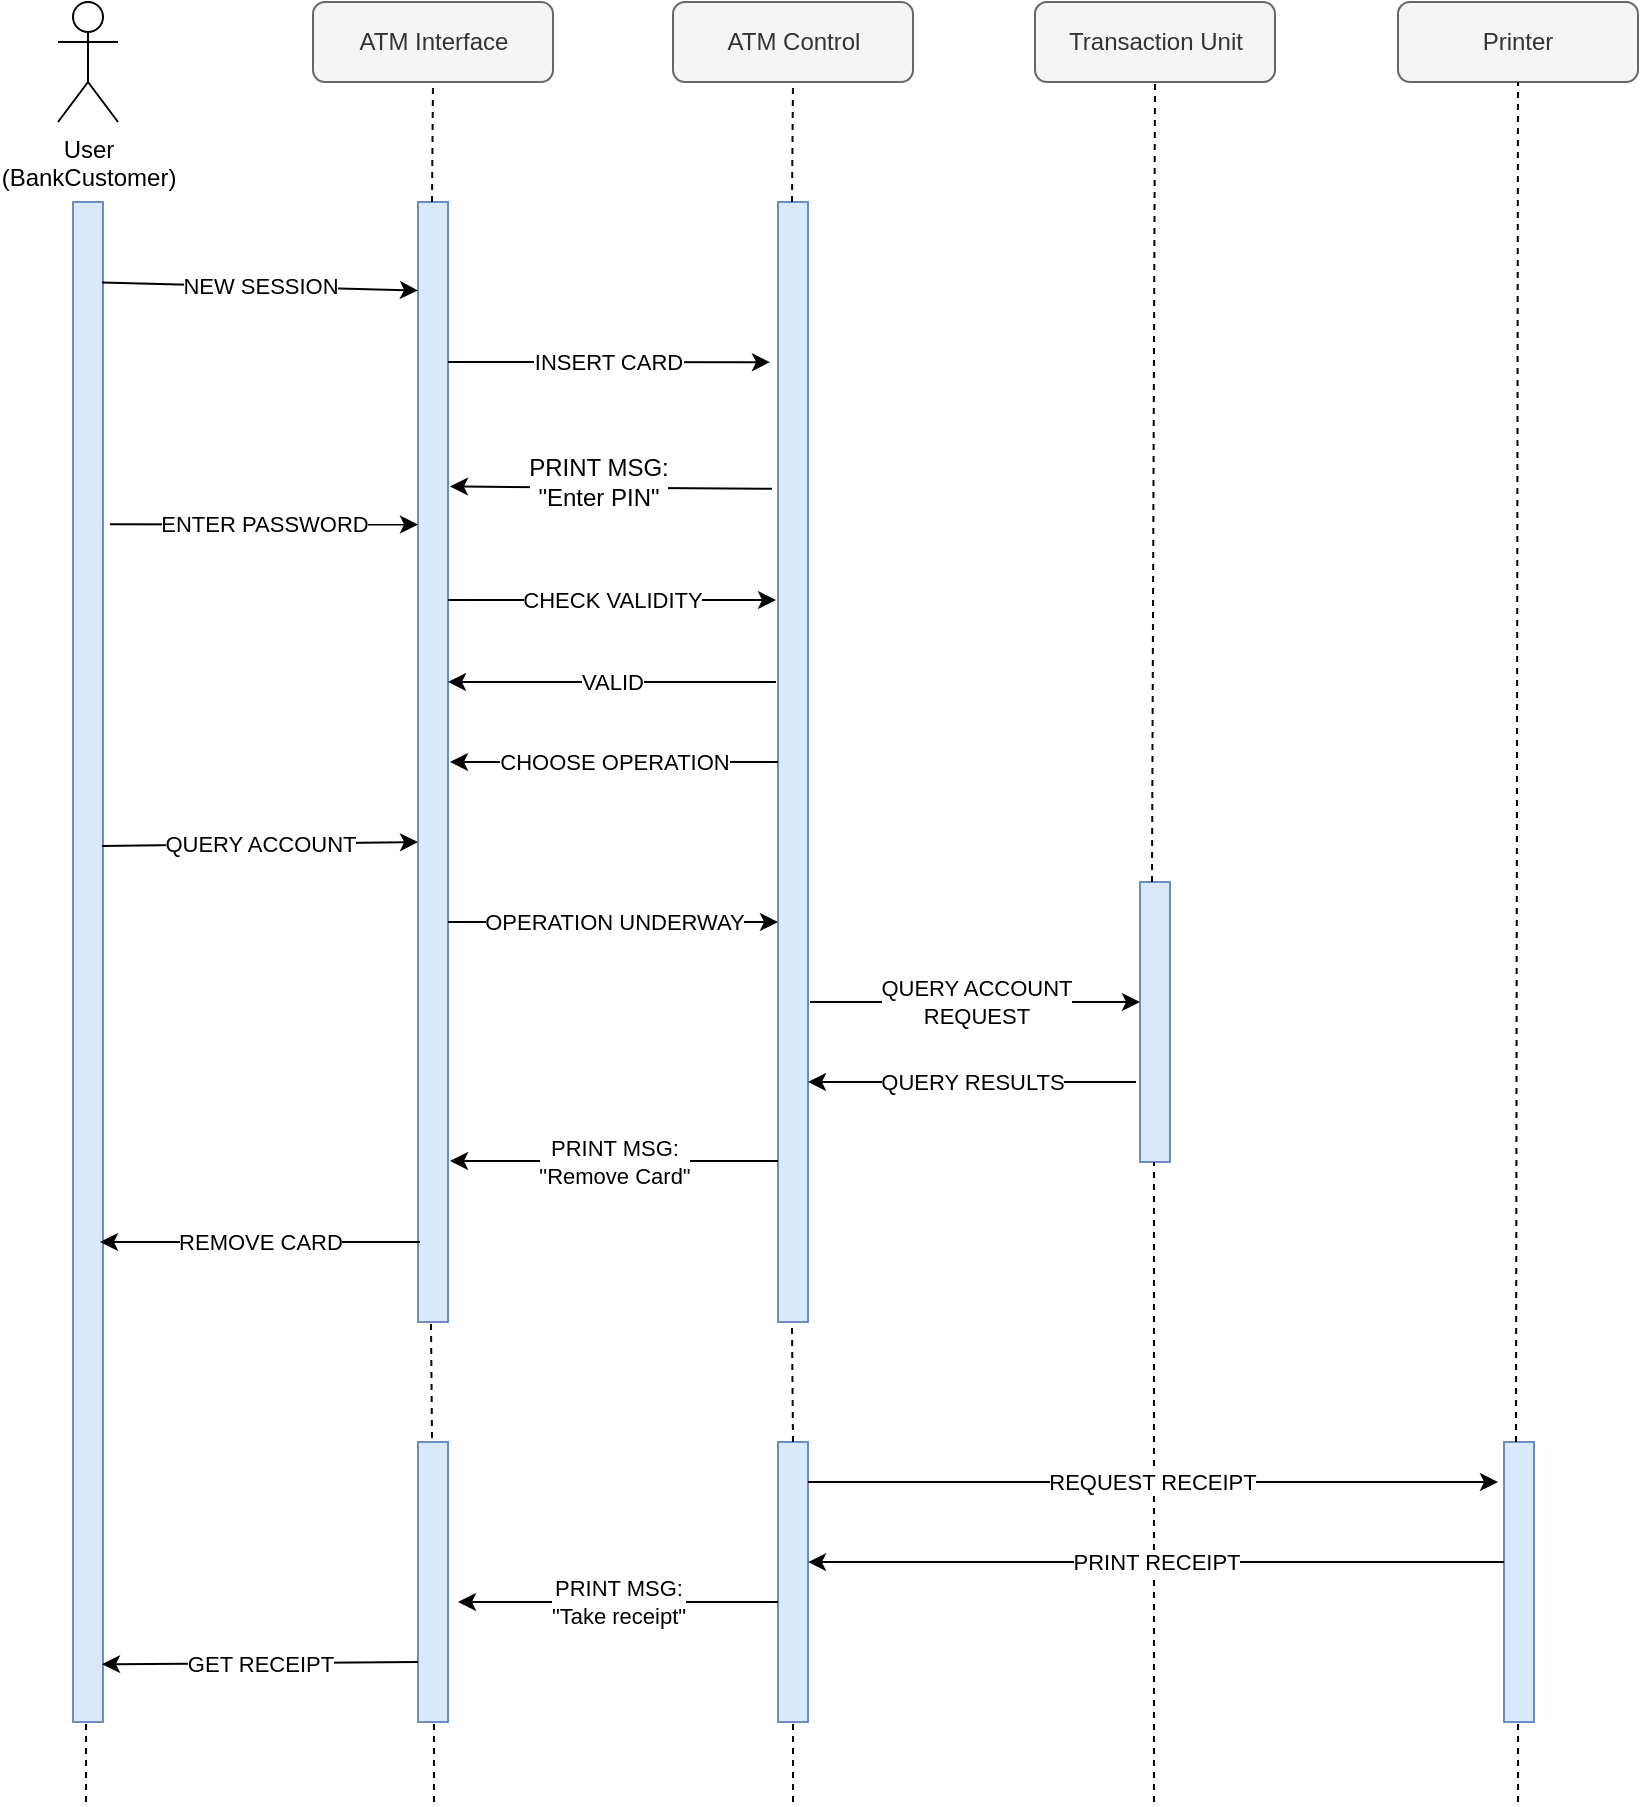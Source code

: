 <mxfile version="10.6.0" type="device"><diagram id="45qNgDA0N_kKgUjSa77Y" name="Page-1"><mxGraphModel dx="848" dy="1246" grid="1" gridSize="10" guides="1" tooltips="1" connect="1" arrows="1" fold="1" page="1" pageScale="1" pageWidth="850" pageHeight="1100" math="0" shadow="0"><root><mxCell id="0"/><mxCell id="1" parent="0"/><mxCell id="HdYXfinmDSna7vxBDvnN-1" value="User&lt;br&gt;(BankCustomer)&lt;br&gt;" style="shape=umlActor;verticalLabelPosition=bottom;labelBackgroundColor=#ffffff;verticalAlign=top;html=1;outlineConnect=0;" vertex="1" parent="1"><mxGeometry x="50" y="60" width="30" height="60" as="geometry"/></mxCell><mxCell id="HdYXfinmDSna7vxBDvnN-2" value="" style="html=1;points=[];perimeter=orthogonalPerimeter;fillColor=#dae8fc;strokeColor=#6c8ebf;" vertex="1" parent="1"><mxGeometry x="57.5" y="160" width="15" height="760" as="geometry"/></mxCell><mxCell id="HdYXfinmDSna7vxBDvnN-3" value="" style="html=1;points=[];perimeter=orthogonalPerimeter;fillColor=#dae8fc;strokeColor=#6c8ebf;" vertex="1" parent="1"><mxGeometry x="230" y="160" width="15" height="560" as="geometry"/></mxCell><mxCell id="HdYXfinmDSna7vxBDvnN-4" value="" style="html=1;points=[];perimeter=orthogonalPerimeter;fillColor=#dae8fc;strokeColor=#6c8ebf;" vertex="1" parent="1"><mxGeometry x="410" y="160" width="15" height="560" as="geometry"/></mxCell><mxCell id="HdYXfinmDSna7vxBDvnN-5" value="ATM Interface" style="rounded=1;whiteSpace=wrap;html=1;fillColor=#f5f5f5;strokeColor=#666666;fontColor=#333333;" vertex="1" parent="1"><mxGeometry x="177.5" y="60" width="120" height="40" as="geometry"/></mxCell><mxCell id="HdYXfinmDSna7vxBDvnN-6" value="ATM Control" style="rounded=1;whiteSpace=wrap;html=1;fillColor=#f5f5f5;strokeColor=#666666;fontColor=#333333;" vertex="1" parent="1"><mxGeometry x="357.5" y="60" width="120" height="40" as="geometry"/></mxCell><mxCell id="HdYXfinmDSna7vxBDvnN-7" value="Transaction Unit" style="rounded=1;whiteSpace=wrap;html=1;fillColor=#f5f5f5;strokeColor=#666666;fontColor=#333333;" vertex="1" parent="1"><mxGeometry x="538.5" y="60" width="120" height="40" as="geometry"/></mxCell><mxCell id="HdYXfinmDSna7vxBDvnN-8" value="Printer" style="rounded=1;whiteSpace=wrap;html=1;fillColor=#f5f5f5;strokeColor=#666666;fontColor=#333333;" vertex="1" parent="1"><mxGeometry x="720" y="60" width="120" height="40" as="geometry"/></mxCell><mxCell id="HdYXfinmDSna7vxBDvnN-11" value="" style="html=1;points=[];perimeter=orthogonalPerimeter;fillColor=#dae8fc;strokeColor=#6c8ebf;" vertex="1" parent="1"><mxGeometry x="230" y="780" width="15" height="140" as="geometry"/></mxCell><mxCell id="HdYXfinmDSna7vxBDvnN-12" value="" style="html=1;points=[];perimeter=orthogonalPerimeter;fillColor=#dae8fc;strokeColor=#6c8ebf;" vertex="1" parent="1"><mxGeometry x="410" y="780" width="15" height="140" as="geometry"/></mxCell><mxCell id="HdYXfinmDSna7vxBDvnN-13" value="" style="html=1;points=[];perimeter=orthogonalPerimeter;fillColor=#dae8fc;strokeColor=#6c8ebf;" vertex="1" parent="1"><mxGeometry x="591" y="500" width="15" height="140" as="geometry"/></mxCell><mxCell id="HdYXfinmDSna7vxBDvnN-15" value="" style="html=1;points=[];perimeter=orthogonalPerimeter;fillColor=#dae8fc;strokeColor=#6c8ebf;" vertex="1" parent="1"><mxGeometry x="773" y="780" width="15" height="140" as="geometry"/></mxCell><mxCell id="HdYXfinmDSna7vxBDvnN-19" value="" style="endArrow=none;dashed=1;html=1;entryX=0.667;entryY=1;entryDx=0;entryDy=0;entryPerimeter=0;" edge="1" parent="1"><mxGeometry width="50" height="50" relative="1" as="geometry"><mxPoint x="598" y="960" as="sourcePoint"/><mxPoint x="598" y="640" as="targetPoint"/></mxGeometry></mxCell><mxCell id="HdYXfinmDSna7vxBDvnN-20" value="" style="endArrow=none;dashed=1;html=1;entryX=0.5;entryY=1;entryDx=0;entryDy=0;" edge="1" parent="1" target="HdYXfinmDSna7vxBDvnN-7"><mxGeometry width="50" height="50" relative="1" as="geometry"><mxPoint x="597" y="500" as="sourcePoint"/><mxPoint x="597" y="180" as="targetPoint"/></mxGeometry></mxCell><mxCell id="HdYXfinmDSna7vxBDvnN-21" value="" style="endArrow=none;dashed=1;html=1;entryX=0.5;entryY=1;entryDx=0;entryDy=0;exitX=0.4;exitY=0;exitDx=0;exitDy=0;exitPerimeter=0;" edge="1" parent="1" source="HdYXfinmDSna7vxBDvnN-15" target="HdYXfinmDSna7vxBDvnN-8"><mxGeometry width="50" height="50" relative="1" as="geometry"><mxPoint x="780" y="750" as="sourcePoint"/><mxPoint x="780" y="430" as="targetPoint"/></mxGeometry></mxCell><mxCell id="HdYXfinmDSna7vxBDvnN-22" value="" style="endArrow=none;dashed=1;html=1;entryX=0.533;entryY=1.004;entryDx=0;entryDy=0;entryPerimeter=0;" edge="1" parent="1"><mxGeometry width="50" height="50" relative="1" as="geometry"><mxPoint x="238" y="960" as="sourcePoint"/><mxPoint x="238" y="920" as="targetPoint"/></mxGeometry></mxCell><mxCell id="HdYXfinmDSna7vxBDvnN-23" value="" style="endArrow=none;dashed=1;html=1;entryX=0.533;entryY=1.004;entryDx=0;entryDy=0;entryPerimeter=0;" edge="1" parent="1"><mxGeometry width="50" height="50" relative="1" as="geometry"><mxPoint x="64" y="960" as="sourcePoint"/><mxPoint x="64" y="920" as="targetPoint"/></mxGeometry></mxCell><mxCell id="HdYXfinmDSna7vxBDvnN-24" value="" style="endArrow=none;dashed=1;html=1;entryX=0.533;entryY=1.004;entryDx=0;entryDy=0;entryPerimeter=0;" edge="1" parent="1"><mxGeometry width="50" height="50" relative="1" as="geometry"><mxPoint x="417.5" y="960" as="sourcePoint"/><mxPoint x="417.5" y="920" as="targetPoint"/></mxGeometry></mxCell><mxCell id="HdYXfinmDSna7vxBDvnN-25" value="" style="endArrow=none;dashed=1;html=1;entryX=0.533;entryY=1.004;entryDx=0;entryDy=0;entryPerimeter=0;" edge="1" parent="1"><mxGeometry width="50" height="50" relative="1" as="geometry"><mxPoint x="780" y="960" as="sourcePoint"/><mxPoint x="780" y="920" as="targetPoint"/></mxGeometry></mxCell><mxCell id="HdYXfinmDSna7vxBDvnN-26" value="" style="endArrow=none;dashed=1;html=1;entryX=0.5;entryY=1;entryDx=0;entryDy=0;" edge="1" parent="1" target="HdYXfinmDSna7vxBDvnN-5"><mxGeometry width="50" height="50" relative="1" as="geometry"><mxPoint x="237" y="160" as="sourcePoint"/><mxPoint x="237" y="120" as="targetPoint"/></mxGeometry></mxCell><mxCell id="HdYXfinmDSna7vxBDvnN-28" value="" style="endArrow=none;dashed=1;html=1;entryX=0.5;entryY=1;entryDx=0;entryDy=0;" edge="1" parent="1" target="HdYXfinmDSna7vxBDvnN-6"><mxGeometry width="50" height="50" relative="1" as="geometry"><mxPoint x="417" y="160" as="sourcePoint"/><mxPoint x="417" y="120" as="targetPoint"/></mxGeometry></mxCell><mxCell id="HdYXfinmDSna7vxBDvnN-29" value="NEW SESSION" style="endArrow=classic;html=1;entryX=0;entryY=0.079;entryDx=0;entryDy=0;entryPerimeter=0;exitX=0.967;exitY=0.053;exitDx=0;exitDy=0;exitPerimeter=0;" edge="1" parent="1" source="HdYXfinmDSna7vxBDvnN-2" target="HdYXfinmDSna7vxBDvnN-3"><mxGeometry width="50" height="50" relative="1" as="geometry"><mxPoint x="80" y="200" as="sourcePoint"/><mxPoint x="140" y="190" as="targetPoint"/></mxGeometry></mxCell><mxCell id="HdYXfinmDSna7vxBDvnN-31" value="ENTER PASSWORD" style="endArrow=classic;html=1;entryX=0;entryY=0.288;entryDx=0;entryDy=0;entryPerimeter=0;exitX=1.233;exitY=0.212;exitDx=0;exitDy=0;exitPerimeter=0;" edge="1" parent="1" source="HdYXfinmDSna7vxBDvnN-2" target="HdYXfinmDSna7vxBDvnN-3"><mxGeometry width="50" height="50" relative="1" as="geometry"><mxPoint x="72" y="282" as="sourcePoint"/><mxPoint x="230" y="280" as="targetPoint"/></mxGeometry></mxCell><mxCell id="HdYXfinmDSna7vxBDvnN-32" value="QUERY ACCOUNT" style="endArrow=classic;html=1;entryX=0;entryY=0.079;entryDx=0;entryDy=0;entryPerimeter=0;exitX=0.967;exitY=0.053;exitDx=0;exitDy=0;exitPerimeter=0;" edge="1" parent="1"><mxGeometry width="50" height="50" relative="1" as="geometry"><mxPoint x="72" y="482" as="sourcePoint"/><mxPoint x="230" y="480" as="targetPoint"/></mxGeometry></mxCell><mxCell id="HdYXfinmDSna7vxBDvnN-33" value="INSERT CARD" style="endArrow=classic;html=1;entryX=-0.267;entryY=0.143;entryDx=0;entryDy=0;entryPerimeter=0;" edge="1" parent="1" target="HdYXfinmDSna7vxBDvnN-4"><mxGeometry width="50" height="50" relative="1" as="geometry"><mxPoint x="245" y="240" as="sourcePoint"/><mxPoint x="403" y="240" as="targetPoint"/></mxGeometry></mxCell><mxCell id="HdYXfinmDSna7vxBDvnN-34" value="" style="endArrow=classic;html=1;entryX=1.067;entryY=0.254;entryDx=0;entryDy=0;entryPerimeter=0;exitX=-0.2;exitY=0.256;exitDx=0;exitDy=0;exitPerimeter=0;" edge="1" parent="1" source="HdYXfinmDSna7vxBDvnN-4" target="HdYXfinmDSna7vxBDvnN-3"><mxGeometry width="50" height="50" relative="1" as="geometry"><mxPoint x="400" y="320" as="sourcePoint"/><mxPoint x="390" y="330" as="targetPoint"/></mxGeometry></mxCell><mxCell id="HdYXfinmDSna7vxBDvnN-35" value="PRINT MSG:&lt;br&gt;&quot;Enter PIN&quot;&lt;br&gt;" style="text;html=1;resizable=0;points=[];align=center;verticalAlign=middle;labelBackgroundColor=#ffffff;" vertex="1" connectable="0" parent="HdYXfinmDSna7vxBDvnN-34"><mxGeometry x="0.159" y="1" relative="1" as="geometry"><mxPoint x="6" y="-3.5" as="offset"/></mxGeometry></mxCell><mxCell id="HdYXfinmDSna7vxBDvnN-37" value="CHECK VALIDITY" style="endArrow=classic;html=1;" edge="1" parent="1" source="HdYXfinmDSna7vxBDvnN-3"><mxGeometry width="50" height="50" relative="1" as="geometry"><mxPoint x="245" y="399" as="sourcePoint"/><mxPoint x="409" y="359" as="targetPoint"/></mxGeometry></mxCell><mxCell id="HdYXfinmDSna7vxBDvnN-39" value="VALID" style="endArrow=classic;html=1;entryX=1.067;entryY=0.333;entryDx=0;entryDy=0;entryPerimeter=0;exitX=0;exitY=0.333;exitDx=0;exitDy=0;exitPerimeter=0;" edge="1" parent="1"><mxGeometry width="50" height="50" relative="1" as="geometry"><mxPoint x="409" y="400" as="sourcePoint"/><mxPoint x="245" y="400" as="targetPoint"/></mxGeometry></mxCell><mxCell id="HdYXfinmDSna7vxBDvnN-43" value="CHOOSE OPERATION" style="endArrow=classic;html=1;entryX=1.067;entryY=0.333;entryDx=0;entryDy=0;entryPerimeter=0;exitX=0;exitY=0.333;exitDx=0;exitDy=0;exitPerimeter=0;" edge="1" parent="1"><mxGeometry width="50" height="50" relative="1" as="geometry"><mxPoint x="410" y="440" as="sourcePoint"/><mxPoint x="246" y="440" as="targetPoint"/></mxGeometry></mxCell><mxCell id="HdYXfinmDSna7vxBDvnN-44" value="OPERATION UNDERWAY" style="endArrow=classic;html=1;entryX=0;entryY=0.167;entryDx=0;entryDy=0;entryPerimeter=0;" edge="1" parent="1"><mxGeometry width="50" height="50" relative="1" as="geometry"><mxPoint x="245" y="520" as="sourcePoint"/><mxPoint x="410" y="520" as="targetPoint"/></mxGeometry></mxCell><mxCell id="HdYXfinmDSna7vxBDvnN-45" value="QUERY ACCOUNT &lt;br&gt;REQUEST" style="endArrow=classic;html=1;entryX=0;entryY=0.167;entryDx=0;entryDy=0;entryPerimeter=0;" edge="1" parent="1"><mxGeometry width="50" height="50" relative="1" as="geometry"><mxPoint x="426" y="560" as="sourcePoint"/><mxPoint x="591" y="560" as="targetPoint"/></mxGeometry></mxCell><mxCell id="HdYXfinmDSna7vxBDvnN-46" value="QUERY RESULTS" style="endArrow=classic;html=1;entryX=1.067;entryY=0.333;entryDx=0;entryDy=0;entryPerimeter=0;exitX=0;exitY=0.333;exitDx=0;exitDy=0;exitPerimeter=0;" edge="1" parent="1"><mxGeometry width="50" height="50" relative="1" as="geometry"><mxPoint x="589" y="600" as="sourcePoint"/><mxPoint x="425" y="600" as="targetPoint"/></mxGeometry></mxCell><mxCell id="HdYXfinmDSna7vxBDvnN-47" value="PRINT MSG:&lt;br&gt;&quot;Remove Card&quot;&lt;br&gt;" style="endArrow=classic;html=1;entryX=1.067;entryY=0.333;entryDx=0;entryDy=0;entryPerimeter=0;exitX=0;exitY=0.333;exitDx=0;exitDy=0;exitPerimeter=0;" edge="1" parent="1"><mxGeometry width="50" height="50" relative="1" as="geometry"><mxPoint x="410" y="639.5" as="sourcePoint"/><mxPoint x="246" y="639.5" as="targetPoint"/></mxGeometry></mxCell><mxCell id="HdYXfinmDSna7vxBDvnN-48" value="REMOVE CARD" style="endArrow=classic;html=1;exitX=0;exitY=0.333;exitDx=0;exitDy=0;exitPerimeter=0;" edge="1" parent="1"><mxGeometry width="50" height="50" relative="1" as="geometry"><mxPoint x="231" y="680" as="sourcePoint"/><mxPoint x="71" y="680" as="targetPoint"/></mxGeometry></mxCell><mxCell id="HdYXfinmDSna7vxBDvnN-49" value="REQUEST RECEIPT" style="endArrow=classic;html=1;entryX=-0.2;entryY=0.143;entryDx=0;entryDy=0;entryPerimeter=0;exitX=1.233;exitY=0.212;exitDx=0;exitDy=0;exitPerimeter=0;" edge="1" parent="1" target="HdYXfinmDSna7vxBDvnN-15"><mxGeometry width="50" height="50" relative="1" as="geometry"><mxPoint x="425" y="800" as="sourcePoint"/><mxPoint x="579" y="800" as="targetPoint"/></mxGeometry></mxCell><mxCell id="HdYXfinmDSna7vxBDvnN-50" value="PRINT RECEIPT" style="endArrow=classic;html=1;exitX=0;exitY=0.333;exitDx=0;exitDy=0;exitPerimeter=0;entryX=1;entryY=0.429;entryDx=0;entryDy=0;entryPerimeter=0;" edge="1" parent="1" target="HdYXfinmDSna7vxBDvnN-12"><mxGeometry width="50" height="50" relative="1" as="geometry"><mxPoint x="773" y="840" as="sourcePoint"/><mxPoint x="613" y="840" as="targetPoint"/></mxGeometry></mxCell><mxCell id="HdYXfinmDSna7vxBDvnN-51" value="PRINT MSG:&lt;br&gt;&quot;Take receipt&quot;&lt;br&gt;" style="endArrow=classic;html=1;exitX=0;exitY=0.333;exitDx=0;exitDy=0;exitPerimeter=0;" edge="1" parent="1"><mxGeometry width="50" height="50" relative="1" as="geometry"><mxPoint x="410" y="860" as="sourcePoint"/><mxPoint x="250" y="860" as="targetPoint"/></mxGeometry></mxCell><mxCell id="HdYXfinmDSna7vxBDvnN-52" value="GET RECEIPT" style="endArrow=classic;html=1;exitX=0;exitY=0.786;exitDx=0;exitDy=0;exitPerimeter=0;entryX=0.967;entryY=0.962;entryDx=0;entryDy=0;entryPerimeter=0;" edge="1" parent="1" source="HdYXfinmDSna7vxBDvnN-11" target="HdYXfinmDSna7vxBDvnN-2"><mxGeometry width="50" height="50" relative="1" as="geometry"><mxPoint x="220" y="890" as="sourcePoint"/><mxPoint x="72.5" y="890" as="targetPoint"/></mxGeometry></mxCell><mxCell id="HdYXfinmDSna7vxBDvnN-53" value="" style="endArrow=none;dashed=1;html=1;entryX=0.467;entryY=1.004;entryDx=0;entryDy=0;entryPerimeter=0;" edge="1" parent="1" target="HdYXfinmDSna7vxBDvnN-4"><mxGeometry width="50" height="50" relative="1" as="geometry"><mxPoint x="417.5" y="780" as="sourcePoint"/><mxPoint x="417.5" y="740" as="targetPoint"/></mxGeometry></mxCell><mxCell id="HdYXfinmDSna7vxBDvnN-54" value="" style="endArrow=none;dashed=1;html=1;entryX=0.467;entryY=1.004;entryDx=0;entryDy=0;entryPerimeter=0;" edge="1" parent="1"><mxGeometry width="50" height="50" relative="1" as="geometry"><mxPoint x="237" y="778" as="sourcePoint"/><mxPoint x="236.5" y="720" as="targetPoint"/></mxGeometry></mxCell></root></mxGraphModel></diagram></mxfile>